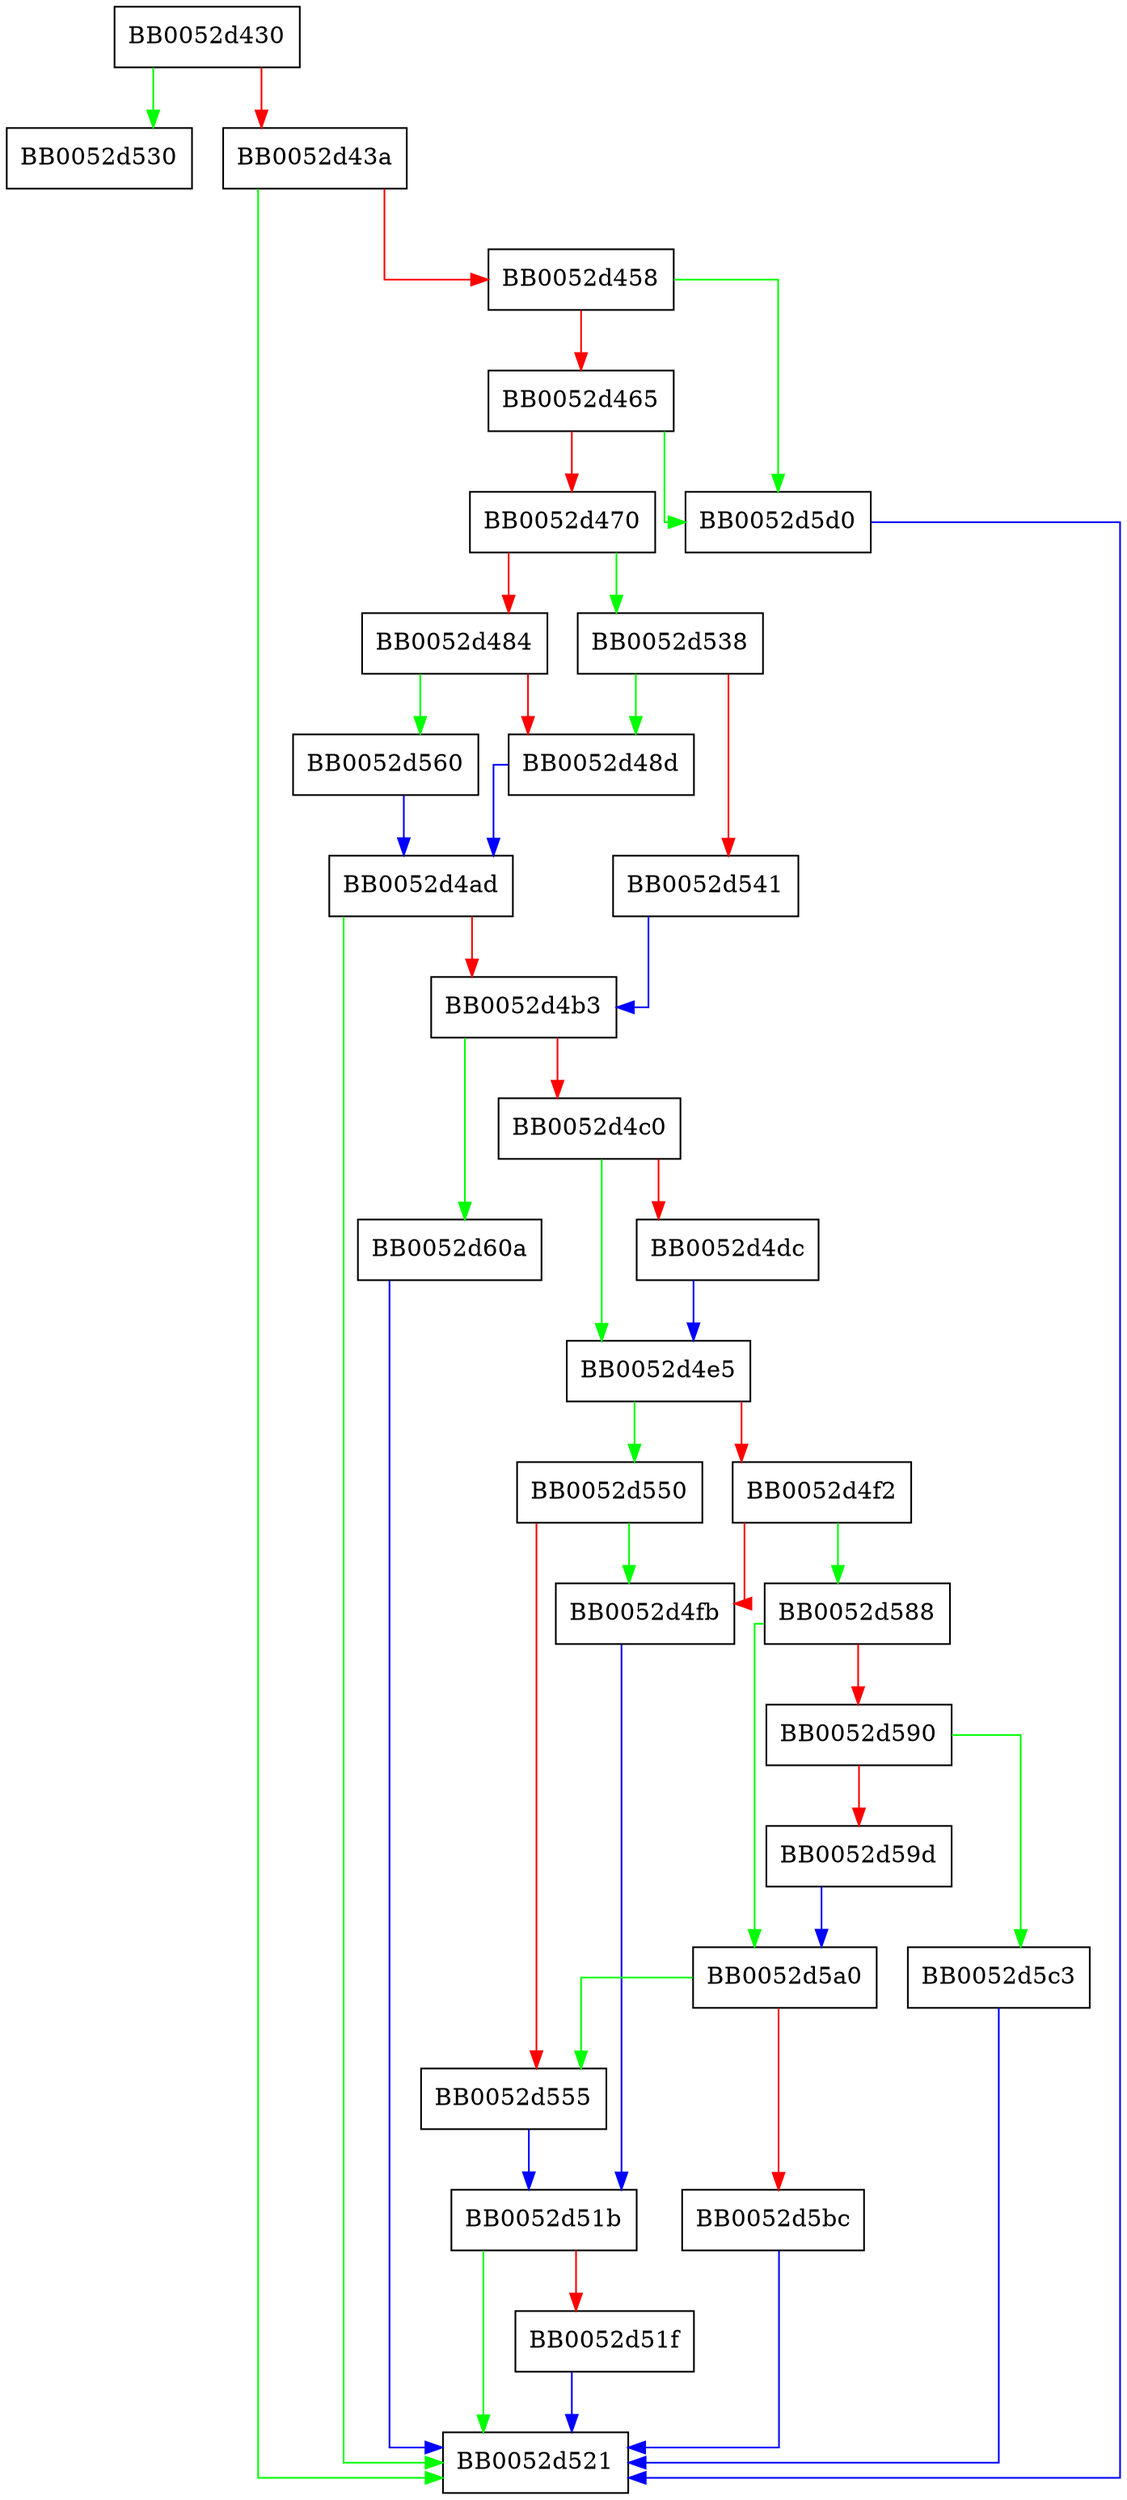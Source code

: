 digraph BIO_write {
  node [shape="box"];
  graph [splines=ortho];
  BB0052d430 -> BB0052d530 [color="green"];
  BB0052d430 -> BB0052d43a [color="red"];
  BB0052d43a -> BB0052d521 [color="green"];
  BB0052d43a -> BB0052d458 [color="red"];
  BB0052d458 -> BB0052d5d0 [color="green"];
  BB0052d458 -> BB0052d465 [color="red"];
  BB0052d465 -> BB0052d5d0 [color="green"];
  BB0052d465 -> BB0052d470 [color="red"];
  BB0052d470 -> BB0052d538 [color="green"];
  BB0052d470 -> BB0052d484 [color="red"];
  BB0052d484 -> BB0052d560 [color="green"];
  BB0052d484 -> BB0052d48d [color="red"];
  BB0052d48d -> BB0052d4ad [color="blue"];
  BB0052d4ad -> BB0052d521 [color="green"];
  BB0052d4ad -> BB0052d4b3 [color="red"];
  BB0052d4b3 -> BB0052d60a [color="green"];
  BB0052d4b3 -> BB0052d4c0 [color="red"];
  BB0052d4c0 -> BB0052d4e5 [color="green"];
  BB0052d4c0 -> BB0052d4dc [color="red"];
  BB0052d4dc -> BB0052d4e5 [color="blue"];
  BB0052d4e5 -> BB0052d550 [color="green"];
  BB0052d4e5 -> BB0052d4f2 [color="red"];
  BB0052d4f2 -> BB0052d588 [color="green"];
  BB0052d4f2 -> BB0052d4fb [color="red"];
  BB0052d4fb -> BB0052d51b [color="blue"];
  BB0052d51b -> BB0052d521 [color="green"];
  BB0052d51b -> BB0052d51f [color="red"];
  BB0052d51f -> BB0052d521 [color="blue"];
  BB0052d538 -> BB0052d48d [color="green"];
  BB0052d538 -> BB0052d541 [color="red"];
  BB0052d541 -> BB0052d4b3 [color="blue"];
  BB0052d550 -> BB0052d4fb [color="green"];
  BB0052d550 -> BB0052d555 [color="red"];
  BB0052d555 -> BB0052d51b [color="blue"];
  BB0052d560 -> BB0052d4ad [color="blue"];
  BB0052d588 -> BB0052d5a0 [color="green"];
  BB0052d588 -> BB0052d590 [color="red"];
  BB0052d590 -> BB0052d5c3 [color="green"];
  BB0052d590 -> BB0052d59d [color="red"];
  BB0052d59d -> BB0052d5a0 [color="blue"];
  BB0052d5a0 -> BB0052d555 [color="green"];
  BB0052d5a0 -> BB0052d5bc [color="red"];
  BB0052d5bc -> BB0052d521 [color="blue"];
  BB0052d5c3 -> BB0052d521 [color="blue"];
  BB0052d5d0 -> BB0052d521 [color="blue"];
  BB0052d60a -> BB0052d521 [color="blue"];
}